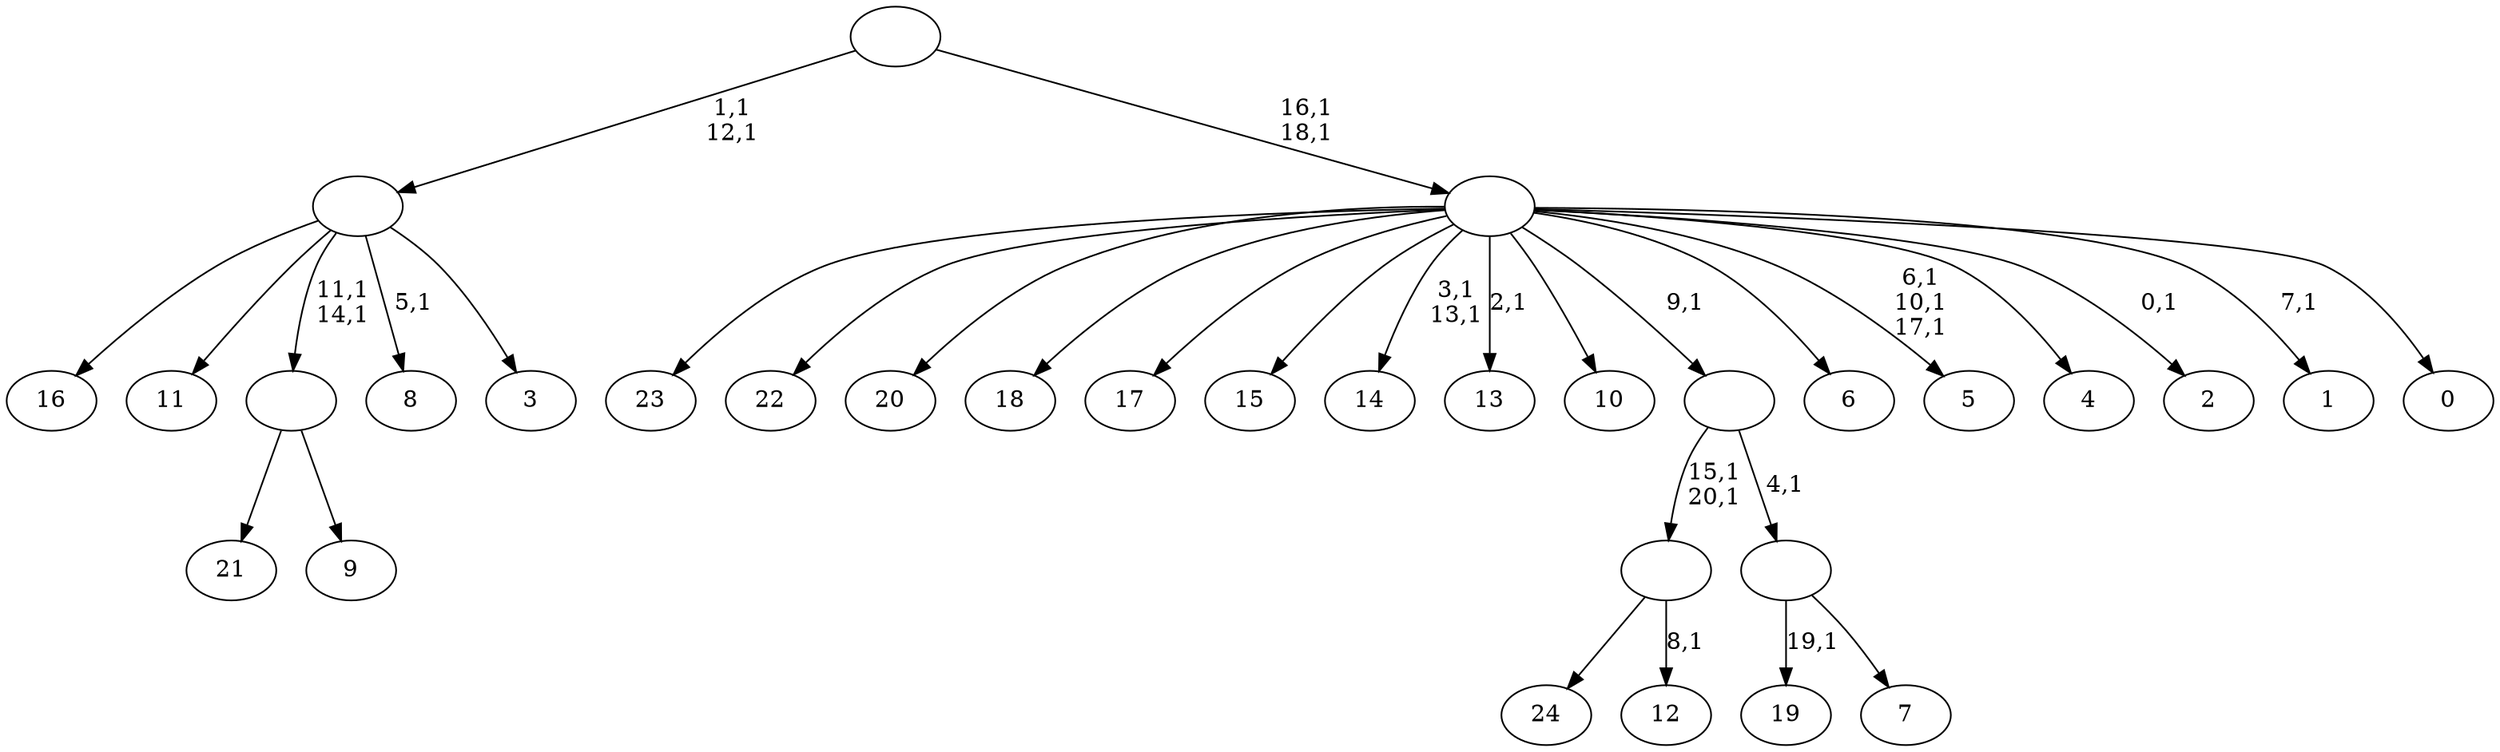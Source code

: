 digraph T {
	46 [label="24"]
	45 [label="23"]
	44 [label="22"]
	43 [label="21"]
	42 [label="20"]
	41 [label="19"]
	39 [label="18"]
	38 [label="17"]
	37 [label="16"]
	36 [label="15"]
	35 [label="14"]
	32 [label="13"]
	30 [label="12"]
	28 [label=""]
	26 [label="11"]
	25 [label="10"]
	24 [label="9"]
	23 [label=""]
	21 [label="8"]
	19 [label="7"]
	18 [label=""]
	17 [label=""]
	16 [label="6"]
	15 [label="5"]
	11 [label="4"]
	10 [label="3"]
	9 [label=""]
	7 [label="2"]
	5 [label="1"]
	3 [label="0"]
	2 [label=""]
	0 [label=""]
	28 -> 30 [label="8,1"]
	28 -> 46 [label=""]
	23 -> 43 [label=""]
	23 -> 24 [label=""]
	18 -> 41 [label="19,1"]
	18 -> 19 [label=""]
	17 -> 28 [label="15,1\n20,1"]
	17 -> 18 [label="4,1"]
	9 -> 21 [label="5,1"]
	9 -> 23 [label="11,1\n14,1"]
	9 -> 37 [label=""]
	9 -> 26 [label=""]
	9 -> 10 [label=""]
	2 -> 5 [label="7,1"]
	2 -> 7 [label="0,1"]
	2 -> 15 [label="6,1\n10,1\n17,1"]
	2 -> 32 [label="2,1"]
	2 -> 35 [label="3,1\n13,1"]
	2 -> 45 [label=""]
	2 -> 44 [label=""]
	2 -> 42 [label=""]
	2 -> 39 [label=""]
	2 -> 38 [label=""]
	2 -> 36 [label=""]
	2 -> 25 [label=""]
	2 -> 17 [label="9,1"]
	2 -> 16 [label=""]
	2 -> 11 [label=""]
	2 -> 3 [label=""]
	0 -> 2 [label="16,1\n18,1"]
	0 -> 9 [label="1,1\n12,1"]
}

